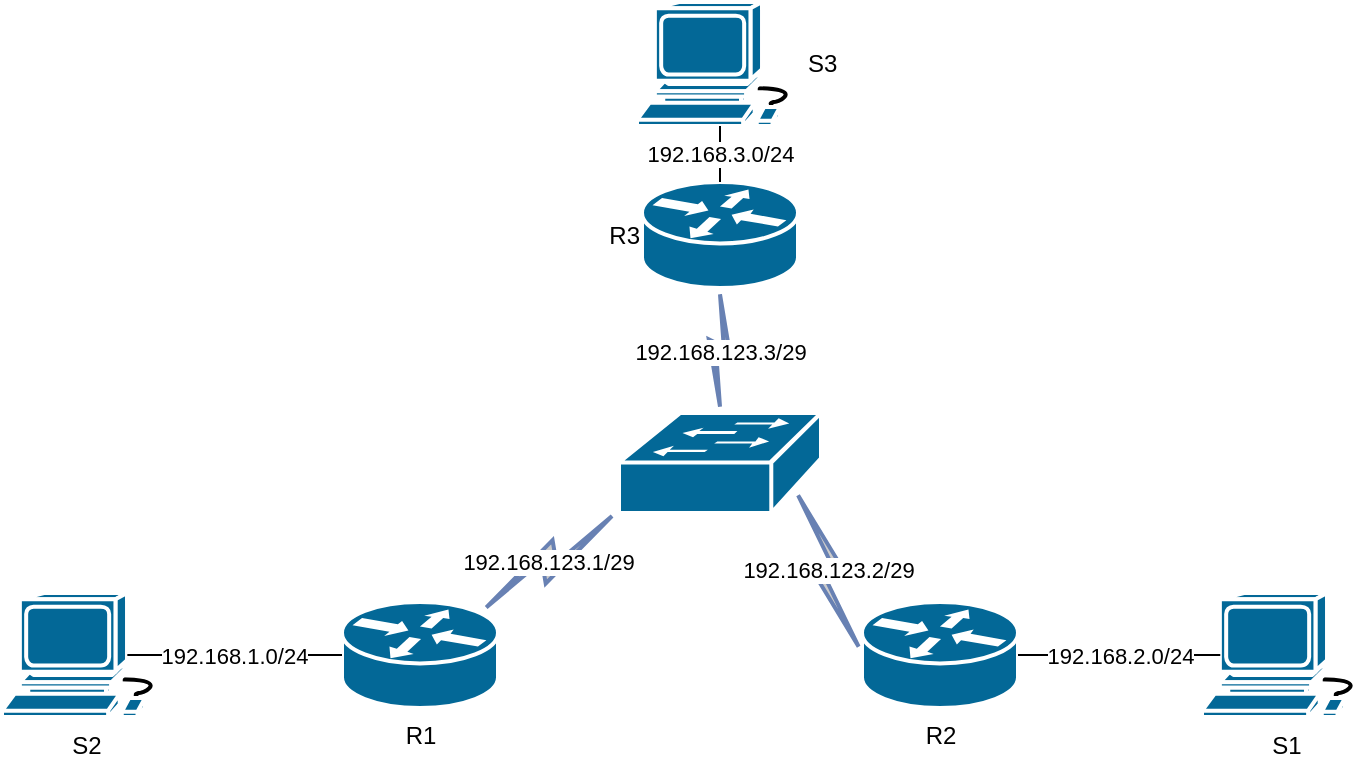 <mxfile version="12.9.3" type="device"><diagram id="IDS-Cfy_u2mt_J621iLS" name="Page-1"><mxGraphModel dx="1102" dy="636" grid="1" gridSize="10" guides="1" tooltips="1" connect="1" arrows="1" fold="1" page="1" pageScale="1" pageWidth="850" pageHeight="1100" math="0" shadow="0"><root><mxCell id="0"/><mxCell id="1" parent="0"/><mxCell id="i7-m9JaKoqgsdudN-YZO-1" value="R1" style="shape=mxgraph.cisco.routers.router;html=1;pointerEvents=1;dashed=0;fillColor=#036897;strokeColor=#ffffff;strokeWidth=2;verticalLabelPosition=bottom;verticalAlign=top;align=center;outlineConnect=0;" parent="1" vertex="1"><mxGeometry x="210" y="310" width="78" height="53" as="geometry"/></mxCell><mxCell id="i7-m9JaKoqgsdudN-YZO-2" value="R2" style="shape=mxgraph.cisco.routers.router;html=1;pointerEvents=1;dashed=0;fillColor=#036897;strokeColor=#ffffff;strokeWidth=2;verticalLabelPosition=bottom;verticalAlign=top;align=center;outlineConnect=0;" parent="1" vertex="1"><mxGeometry x="470" y="310" width="78" height="53" as="geometry"/></mxCell><mxCell id="i7-m9JaKoqgsdudN-YZO-3" value="R3" style="shape=mxgraph.cisco.routers.router;html=1;pointerEvents=1;dashed=0;fillColor=#036897;strokeColor=#ffffff;strokeWidth=2;verticalLabelPosition=middle;verticalAlign=middle;align=right;outlineConnect=0;labelPosition=left;" parent="1" vertex="1"><mxGeometry x="360" y="100" width="78" height="53" as="geometry"/></mxCell><mxCell id="i7-m9JaKoqgsdudN-YZO-4" value="S3" style="shape=mxgraph.cisco.computers_and_peripherals.workstation;html=1;pointerEvents=1;dashed=0;fillColor=#036897;strokeColor=#ffffff;strokeWidth=2;verticalLabelPosition=middle;verticalAlign=middle;align=left;outlineConnect=0;labelPosition=right;" parent="1" vertex="1"><mxGeometry x="357.5" y="10" width="83" height="62" as="geometry"/></mxCell><mxCell id="i7-m9JaKoqgsdudN-YZO-5" value="S2" style="shape=mxgraph.cisco.computers_and_peripherals.workstation;html=1;pointerEvents=1;dashed=0;fillColor=#036897;strokeColor=#ffffff;strokeWidth=2;verticalLabelPosition=bottom;verticalAlign=top;align=center;outlineConnect=0;" parent="1" vertex="1"><mxGeometry x="40" y="305.5" width="83" height="62" as="geometry"/></mxCell><mxCell id="i7-m9JaKoqgsdudN-YZO-6" value="S1" style="shape=mxgraph.cisco.computers_and_peripherals.workstation;html=1;pointerEvents=1;dashed=0;fillColor=#036897;strokeColor=#ffffff;strokeWidth=2;verticalLabelPosition=bottom;verticalAlign=top;align=center;outlineConnect=0;" parent="1" vertex="1"><mxGeometry x="640" y="305.5" width="83" height="62" as="geometry"/></mxCell><mxCell id="i7-m9JaKoqgsdudN-YZO-7" value="192.168.1.0/24" style="endArrow=none;html=1;entryX=0;entryY=0.5;entryDx=0;entryDy=0;entryPerimeter=0;exitX=0.755;exitY=0.5;exitDx=0;exitDy=0;exitPerimeter=0;" parent="1" source="i7-m9JaKoqgsdudN-YZO-5" target="i7-m9JaKoqgsdudN-YZO-1" edge="1"><mxGeometry width="50" height="50" relative="1" as="geometry"><mxPoint x="90" y="400" as="sourcePoint"/><mxPoint x="140" y="350" as="targetPoint"/></mxGeometry></mxCell><mxCell id="i7-m9JaKoqgsdudN-YZO-8" value="192.168.3.0/24" style="endArrow=none;html=1;entryX=0.5;entryY=1;entryDx=0;entryDy=0;entryPerimeter=0;exitX=0.5;exitY=0;exitDx=0;exitDy=0;exitPerimeter=0;" parent="1" source="i7-m9JaKoqgsdudN-YZO-3" target="i7-m9JaKoqgsdudN-YZO-4" edge="1"><mxGeometry width="50" height="50" relative="1" as="geometry"><mxPoint x="330" y="200" as="sourcePoint"/><mxPoint x="390" y="80" as="targetPoint"/></mxGeometry></mxCell><mxCell id="i7-m9JaKoqgsdudN-YZO-9" value="192.168.2.0/24" style="endArrow=none;html=1;entryX=0.11;entryY=0.5;entryDx=0;entryDy=0;entryPerimeter=0;exitX=1;exitY=0.5;exitDx=0;exitDy=0;exitPerimeter=0;" parent="1" source="i7-m9JaKoqgsdudN-YZO-2" target="i7-m9JaKoqgsdudN-YZO-6" edge="1"><mxGeometry width="50" height="50" relative="1" as="geometry"><mxPoint x="470" y="390" as="sourcePoint"/><mxPoint x="620" y="290" as="targetPoint"/></mxGeometry></mxCell><mxCell id="zPPM4QrDHBfWHwCnuM9I-5" value="" style="shape=mxgraph.cisco.switches.workgroup_switch;html=1;pointerEvents=1;dashed=0;fillColor=#036897;strokeColor=#ffffff;strokeWidth=2;verticalLabelPosition=bottom;verticalAlign=top;align=center;outlineConnect=0;" vertex="1" parent="1"><mxGeometry x="348.5" y="215.5" width="101" height="50" as="geometry"/></mxCell><mxCell id="zPPM4QrDHBfWHwCnuM9I-8" value="192.168.123.1/29" style="html=1;outlineConnect=0;fillColor=#CCCCCC;strokeColor=#6881B3;gradientColor=none;gradientDirection=north;strokeWidth=2;shape=mxgraph.networks.comm_link_edge;html=1;exitX=0.88;exitY=0.1;exitDx=0;exitDy=0;exitPerimeter=0;entryX=0;entryY=0.98;entryDx=0;entryDy=0;entryPerimeter=0;" edge="1" parent="1" source="i7-m9JaKoqgsdudN-YZO-1" target="zPPM4QrDHBfWHwCnuM9I-5"><mxGeometry width="100" height="100" relative="1" as="geometry"><mxPoint x="370" y="380" as="sourcePoint"/><mxPoint x="470" y="280" as="targetPoint"/></mxGeometry></mxCell><mxCell id="zPPM4QrDHBfWHwCnuM9I-9" value="192.168.123.2/29" style="html=1;outlineConnect=0;fillColor=#CCCCCC;strokeColor=#6881B3;gradientColor=none;gradientDirection=north;strokeWidth=2;shape=mxgraph.networks.comm_link_edge;html=1;entryX=0;entryY=0.5;entryDx=0;entryDy=0;entryPerimeter=0;exitX=0.87;exitY=0.74;exitDx=0;exitDy=0;exitPerimeter=0;" edge="1" parent="1" source="zPPM4QrDHBfWHwCnuM9I-5" target="i7-m9JaKoqgsdudN-YZO-2"><mxGeometry width="100" height="100" relative="1" as="geometry"><mxPoint x="370" y="380" as="sourcePoint"/><mxPoint x="470" y="280" as="targetPoint"/></mxGeometry></mxCell><mxCell id="zPPM4QrDHBfWHwCnuM9I-10" value="192.168.123.3/29" style="html=1;outlineConnect=0;fillColor=#CCCCCC;strokeColor=#6881B3;gradientColor=none;gradientDirection=north;strokeWidth=2;shape=mxgraph.networks.comm_link_edge;html=1;exitX=0.5;exitY=1;exitDx=0;exitDy=0;exitPerimeter=0;" edge="1" parent="1" source="i7-m9JaKoqgsdudN-YZO-3" target="zPPM4QrDHBfWHwCnuM9I-5"><mxGeometry width="100" height="100" relative="1" as="geometry"><mxPoint x="370" y="380" as="sourcePoint"/><mxPoint x="470" y="280" as="targetPoint"/></mxGeometry></mxCell></root></mxGraphModel></diagram></mxfile>